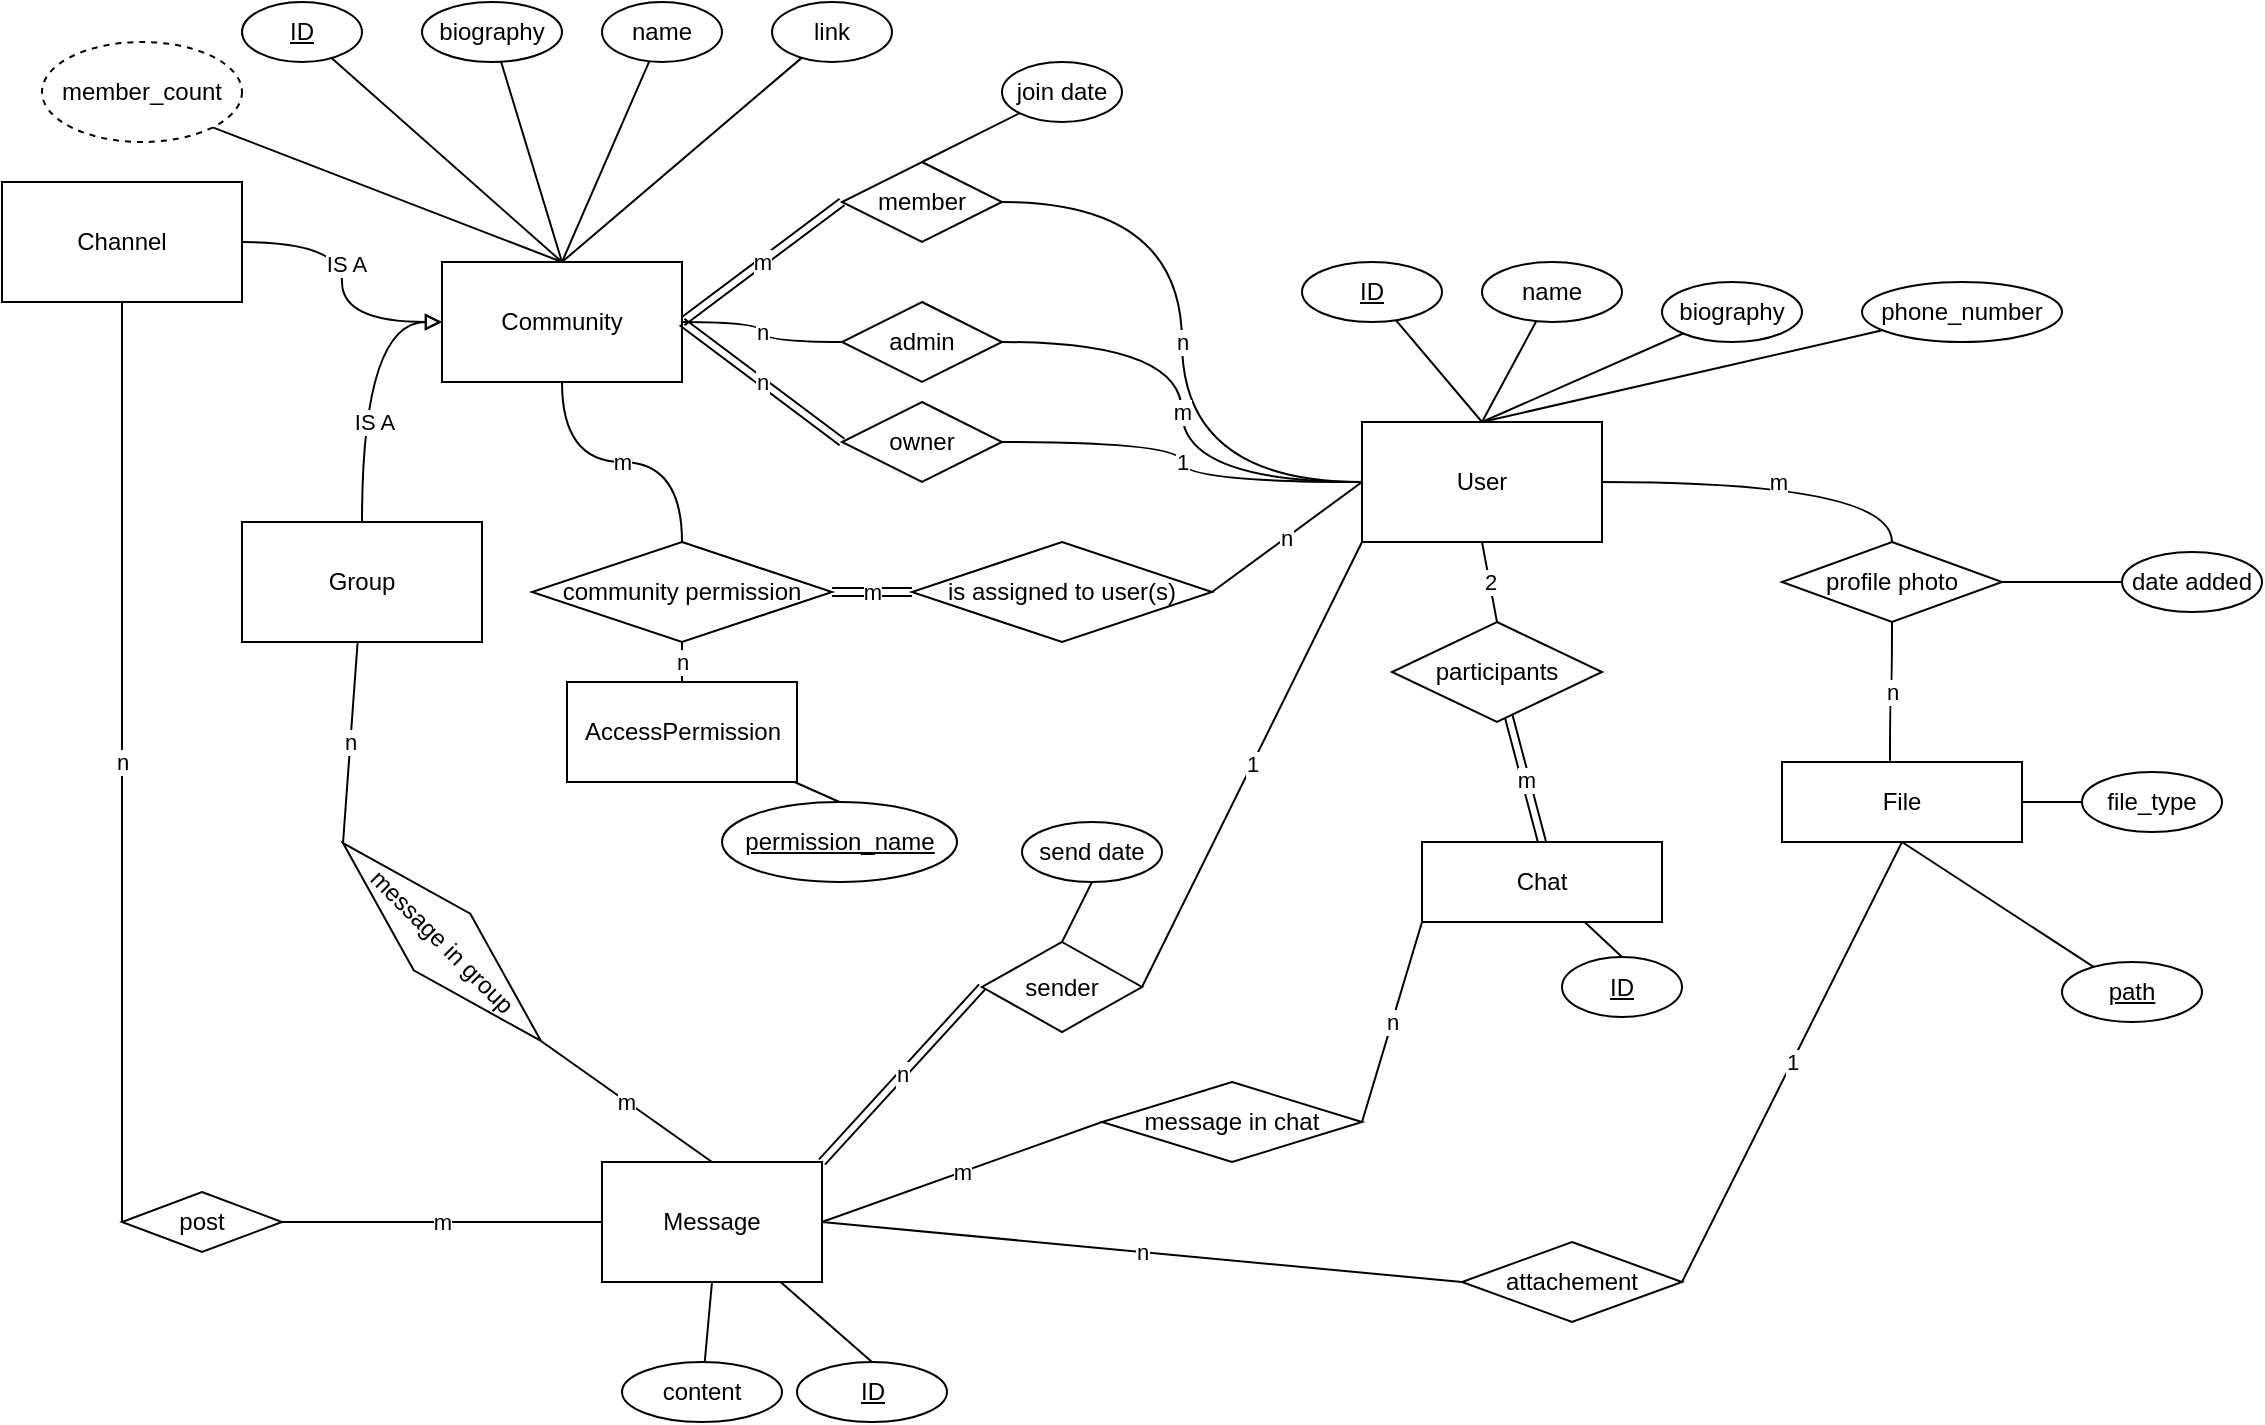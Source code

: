 <mxfile version="14.0.1" type="github">
  <diagram id="_lCL3VRd95EIsPDW1RLc" name="Page-1">
    <mxGraphModel dx="870" dy="623" grid="1" gridSize="10" guides="1" tooltips="1" connect="1" arrows="1" fold="1" page="1" pageScale="1" pageWidth="1169" pageHeight="1654" math="0" shadow="0">
      <root>
        <mxCell id="0" />
        <mxCell id="1" parent="0" />
        <mxCell id="Ea_ISK7L3w87K4YirpPS-17" style="edgeStyle=orthogonalEdgeStyle;curved=1;rounded=0;orthogonalLoop=1;jettySize=auto;html=1;exitX=0.5;exitY=0;exitDx=0;exitDy=0;startArrow=none;startFill=0;endArrow=block;endFill=0;strokeColor=#000000;entryX=0;entryY=0.5;entryDx=0;entryDy=0;entryPerimeter=0;" edge="1" parent="1" source="RYO13VKIk0pGTePvBSoM-2" target="Ea_ISK7L3w87K4YirpPS-15">
          <mxGeometry relative="1" as="geometry">
            <mxPoint x="200" y="150" as="targetPoint" />
          </mxGeometry>
        </mxCell>
        <mxCell id="Ea_ISK7L3w87K4YirpPS-19" value="IS A" style="edgeLabel;html=1;align=center;verticalAlign=middle;resizable=0;points=[];" vertex="1" connectable="0" parent="Ea_ISK7L3w87K4YirpPS-17">
          <mxGeometry x="-0.28" y="-6" relative="1" as="geometry">
            <mxPoint as="offset" />
          </mxGeometry>
        </mxCell>
        <mxCell id="Ea_ISK7L3w87K4YirpPS-93" value="n" style="edgeStyle=none;orthogonalLoop=1;jettySize=auto;html=1;entryX=0;entryY=0.5;entryDx=0;entryDy=0;startArrow=none;startFill=0;endArrow=none;endFill=0;strokeColor=#000000;" edge="1" parent="1" source="RYO13VKIk0pGTePvBSoM-2" target="Ea_ISK7L3w87K4YirpPS-91">
          <mxGeometry relative="1" as="geometry" />
        </mxCell>
        <mxCell id="RYO13VKIk0pGTePvBSoM-2" value="Group" style="rounded=0;whiteSpace=wrap;html=1;" parent="1" vertex="1">
          <mxGeometry x="130" y="270" width="120" height="60" as="geometry" />
        </mxCell>
        <mxCell id="Ea_ISK7L3w87K4YirpPS-22" value="n" style="edgeStyle=orthogonalEdgeStyle;curved=1;orthogonalLoop=1;jettySize=auto;html=1;exitX=0;exitY=0.5;exitDx=0;exitDy=0;entryX=1;entryY=0.5;entryDx=0;entryDy=0;startArrow=none;startFill=0;endArrow=none;endFill=0;strokeColor=#000000;" edge="1" parent="1" source="RYO13VKIk0pGTePvBSoM-3" target="Ea_ISK7L3w87K4YirpPS-20">
          <mxGeometry relative="1" as="geometry" />
        </mxCell>
        <mxCell id="Ea_ISK7L3w87K4YirpPS-24" value="m" style="edgeStyle=orthogonalEdgeStyle;curved=1;orthogonalLoop=1;jettySize=auto;html=1;exitX=0;exitY=0.5;exitDx=0;exitDy=0;entryX=1;entryY=0.5;entryDx=0;entryDy=0;startArrow=none;startFill=0;endArrow=none;endFill=0;strokeColor=#000000;" edge="1" parent="1" source="RYO13VKIk0pGTePvBSoM-3" target="Ea_ISK7L3w87K4YirpPS-23">
          <mxGeometry relative="1" as="geometry" />
        </mxCell>
        <mxCell id="Ea_ISK7L3w87K4YirpPS-42" value="m" style="edgeStyle=orthogonalEdgeStyle;curved=1;orthogonalLoop=1;jettySize=auto;html=1;entryX=0.5;entryY=0;entryDx=0;entryDy=0;startArrow=none;startFill=0;endArrow=none;endFill=0;strokeColor=#000000;" edge="1" parent="1" source="RYO13VKIk0pGTePvBSoM-3" target="Ea_ISK7L3w87K4YirpPS-41">
          <mxGeometry relative="1" as="geometry" />
        </mxCell>
        <mxCell id="Ea_ISK7L3w87K4YirpPS-76" value="1" style="edgeStyle=none;orthogonalLoop=1;jettySize=auto;html=1;exitX=0;exitY=1;exitDx=0;exitDy=0;entryX=1;entryY=0.5;entryDx=0;entryDy=0;startArrow=none;startFill=0;endArrow=none;endFill=0;strokeColor=#000000;" edge="1" parent="1" source="RYO13VKIk0pGTePvBSoM-3" target="Ea_ISK7L3w87K4YirpPS-73">
          <mxGeometry relative="1" as="geometry" />
        </mxCell>
        <mxCell id="RYO13VKIk0pGTePvBSoM-3" value="User" style="rounded=0;whiteSpace=wrap;html=1;" parent="1" vertex="1">
          <mxGeometry x="690" y="220" width="120" height="60" as="geometry" />
        </mxCell>
        <mxCell id="Ea_ISK7L3w87K4YirpPS-81" style="edgeStyle=none;orthogonalLoop=1;jettySize=auto;html=1;entryX=0.5;entryY=0;entryDx=0;entryDy=0;startArrow=none;startFill=0;endArrow=none;endFill=0;strokeColor=#000000;" edge="1" parent="1" source="RYO13VKIk0pGTePvBSoM-4" target="Ea_ISK7L3w87K4YirpPS-80">
          <mxGeometry relative="1" as="geometry" />
        </mxCell>
        <mxCell id="Ea_ISK7L3w87K4YirpPS-87" value="n" style="edgeStyle=none;orthogonalLoop=1;jettySize=auto;html=1;exitX=1;exitY=0.5;exitDx=0;exitDy=0;entryX=0;entryY=0.5;entryDx=0;entryDy=0;startArrow=none;startFill=0;endArrow=none;endFill=0;strokeColor=#000000;" edge="1" parent="1" source="RYO13VKIk0pGTePvBSoM-4" target="Ea_ISK7L3w87K4YirpPS-85">
          <mxGeometry relative="1" as="geometry" />
        </mxCell>
        <mxCell id="RYO13VKIk0pGTePvBSoM-4" value="Message" style="rounded=0;whiteSpace=wrap;html=1;" parent="1" vertex="1">
          <mxGeometry x="310" y="590" width="110" height="60" as="geometry" />
        </mxCell>
        <mxCell id="Ea_ISK7L3w87K4YirpPS-65" style="edgeStyle=none;orthogonalLoop=1;jettySize=auto;html=1;entryX=0.5;entryY=0;entryDx=0;entryDy=0;startArrow=none;startFill=0;endArrow=none;endFill=0;strokeColor=#000000;" edge="1" parent="1" source="RYO13VKIk0pGTePvBSoM-5" target="Ea_ISK7L3w87K4YirpPS-64">
          <mxGeometry relative="1" as="geometry" />
        </mxCell>
        <mxCell id="RYO13VKIk0pGTePvBSoM-5" value="AccessPermission" style="rounded=0;whiteSpace=wrap;html=1;" parent="1" vertex="1">
          <mxGeometry x="292.5" y="350" width="115" height="50" as="geometry" />
        </mxCell>
        <mxCell id="Ea_ISK7L3w87K4YirpPS-47" style="edgeStyle=orthogonalEdgeStyle;curved=1;orthogonalLoop=1;jettySize=auto;html=1;entryX=0;entryY=0.5;entryDx=0;entryDy=0;startArrow=none;startFill=0;endArrow=none;endFill=0;strokeColor=#000000;" edge="1" parent="1" source="RYO13VKIk0pGTePvBSoM-6" target="Ea_ISK7L3w87K4YirpPS-46">
          <mxGeometry relative="1" as="geometry" />
        </mxCell>
        <mxCell id="Ea_ISK7L3w87K4YirpPS-86" value="1" style="orthogonalLoop=1;jettySize=auto;html=1;exitX=0.5;exitY=1;exitDx=0;exitDy=0;entryX=1;entryY=0.5;entryDx=0;entryDy=0;startArrow=none;startFill=0;endArrow=none;endFill=0;strokeColor=#000000;" edge="1" parent="1" source="RYO13VKIk0pGTePvBSoM-6" target="Ea_ISK7L3w87K4YirpPS-85">
          <mxGeometry relative="1" as="geometry" />
        </mxCell>
        <mxCell id="RYO13VKIk0pGTePvBSoM-6" value="File" style="rounded=0;whiteSpace=wrap;html=1;" parent="1" vertex="1">
          <mxGeometry x="900" y="390" width="120" height="40" as="geometry" />
        </mxCell>
        <mxCell id="Ea_ISK7L3w87K4YirpPS-16" style="edgeStyle=orthogonalEdgeStyle;curved=1;rounded=0;orthogonalLoop=1;jettySize=auto;html=1;entryX=0;entryY=0.5;entryDx=0;entryDy=0;startArrow=none;startFill=0;endArrow=block;endFill=0;strokeColor=#000000;" edge="1" parent="1" source="Ea_ISK7L3w87K4YirpPS-1" target="Ea_ISK7L3w87K4YirpPS-15">
          <mxGeometry relative="1" as="geometry" />
        </mxCell>
        <mxCell id="Ea_ISK7L3w87K4YirpPS-18" value="IS A" style="edgeLabel;html=1;align=center;verticalAlign=middle;resizable=0;points=[];" vertex="1" connectable="0" parent="Ea_ISK7L3w87K4YirpPS-16">
          <mxGeometry x="-0.138" y="2" relative="1" as="geometry">
            <mxPoint as="offset" />
          </mxGeometry>
        </mxCell>
        <mxCell id="Ea_ISK7L3w87K4YirpPS-90" value="n" style="edgeStyle=none;orthogonalLoop=1;jettySize=auto;html=1;exitX=0.5;exitY=1;exitDx=0;exitDy=0;entryX=0;entryY=0.5;entryDx=0;entryDy=0;startArrow=none;startFill=0;endArrow=none;endFill=0;strokeColor=#000000;" edge="1" parent="1" source="Ea_ISK7L3w87K4YirpPS-1" target="Ea_ISK7L3w87K4YirpPS-88">
          <mxGeometry relative="1" as="geometry" />
        </mxCell>
        <mxCell id="Ea_ISK7L3w87K4YirpPS-1" value="Channel" style="rounded=0;whiteSpace=wrap;html=1;" vertex="1" parent="1">
          <mxGeometry x="10" y="100" width="120" height="60" as="geometry" />
        </mxCell>
        <mxCell id="Ea_ISK7L3w87K4YirpPS-63" style="edgeStyle=none;orthogonalLoop=1;jettySize=auto;html=1;entryX=0.5;entryY=0;entryDx=0;entryDy=0;startArrow=none;startFill=0;endArrow=none;endFill=0;strokeColor=#000000;" edge="1" parent="1" source="Ea_ISK7L3w87K4YirpPS-2" target="Ea_ISK7L3w87K4YirpPS-62">
          <mxGeometry relative="1" as="geometry" />
        </mxCell>
        <mxCell id="Ea_ISK7L3w87K4YirpPS-96" value="n" style="edgeStyle=none;orthogonalLoop=1;jettySize=auto;html=1;exitX=0;exitY=1;exitDx=0;exitDy=0;entryX=1;entryY=0.5;entryDx=0;entryDy=0;startArrow=none;startFill=0;endArrow=none;endFill=0;strokeColor=#000000;" edge="1" parent="1" source="Ea_ISK7L3w87K4YirpPS-2" target="Ea_ISK7L3w87K4YirpPS-95">
          <mxGeometry relative="1" as="geometry" />
        </mxCell>
        <mxCell id="Ea_ISK7L3w87K4YirpPS-2" value="Chat" style="rounded=0;whiteSpace=wrap;html=1;" vertex="1" parent="1">
          <mxGeometry x="720" y="430" width="120" height="40" as="geometry" />
        </mxCell>
        <mxCell id="Ea_ISK7L3w87K4YirpPS-48" style="orthogonalLoop=1;jettySize=auto;html=1;entryX=0.5;entryY=0;entryDx=0;entryDy=0;startArrow=none;startFill=0;endArrow=none;endFill=0;strokeColor=#000000;" edge="1" parent="1" source="Ea_ISK7L3w87K4YirpPS-3" target="Ea_ISK7L3w87K4YirpPS-15">
          <mxGeometry relative="1" as="geometry" />
        </mxCell>
        <mxCell id="Ea_ISK7L3w87K4YirpPS-3" value="&lt;u&gt;ID&lt;/u&gt;" style="ellipse;whiteSpace=wrap;html=1;" vertex="1" parent="1">
          <mxGeometry x="130" y="10" width="60" height="30" as="geometry" />
        </mxCell>
        <mxCell id="Ea_ISK7L3w87K4YirpPS-50" style="edgeStyle=none;orthogonalLoop=1;jettySize=auto;html=1;startArrow=none;startFill=0;endArrow=none;endFill=0;strokeColor=#000000;" edge="1" parent="1" source="Ea_ISK7L3w87K4YirpPS-4">
          <mxGeometry relative="1" as="geometry">
            <mxPoint x="290" y="140" as="targetPoint" />
          </mxGeometry>
        </mxCell>
        <mxCell id="Ea_ISK7L3w87K4YirpPS-4" value="name" style="ellipse;whiteSpace=wrap;html=1;" vertex="1" parent="1">
          <mxGeometry x="310" y="10" width="60" height="30" as="geometry" />
        </mxCell>
        <mxCell id="Ea_ISK7L3w87K4YirpPS-49" style="edgeStyle=none;orthogonalLoop=1;jettySize=auto;html=1;entryX=0.5;entryY=0;entryDx=0;entryDy=0;startArrow=none;startFill=0;endArrow=none;endFill=0;strokeColor=#000000;" edge="1" parent="1" source="Ea_ISK7L3w87K4YirpPS-5" target="Ea_ISK7L3w87K4YirpPS-15">
          <mxGeometry relative="1" as="geometry" />
        </mxCell>
        <mxCell id="Ea_ISK7L3w87K4YirpPS-5" value="biography" style="ellipse;whiteSpace=wrap;html=1;" vertex="1" parent="1">
          <mxGeometry x="220" y="10" width="70" height="30" as="geometry" />
        </mxCell>
        <mxCell id="Ea_ISK7L3w87K4YirpPS-51" style="edgeStyle=none;orthogonalLoop=1;jettySize=auto;html=1;entryX=0.5;entryY=0;entryDx=0;entryDy=0;startArrow=none;startFill=0;endArrow=none;endFill=0;strokeColor=#000000;" edge="1" parent="1" source="Ea_ISK7L3w87K4YirpPS-6" target="Ea_ISK7L3w87K4YirpPS-15">
          <mxGeometry relative="1" as="geometry" />
        </mxCell>
        <mxCell id="Ea_ISK7L3w87K4YirpPS-6" value="link" style="ellipse;whiteSpace=wrap;html=1;" vertex="1" parent="1">
          <mxGeometry x="395" y="10" width="60" height="30" as="geometry" />
        </mxCell>
        <mxCell id="Ea_ISK7L3w87K4YirpPS-21" value="m" style="orthogonalLoop=1;jettySize=auto;html=1;exitX=1;exitY=0.5;exitDx=0;exitDy=0;entryX=0;entryY=0.5;entryDx=0;entryDy=0;startArrow=none;startFill=0;endArrow=none;endFill=0;strokeColor=#000000;shape=link;" edge="1" parent="1" source="Ea_ISK7L3w87K4YirpPS-15" target="Ea_ISK7L3w87K4YirpPS-20">
          <mxGeometry relative="1" as="geometry" />
        </mxCell>
        <mxCell id="Ea_ISK7L3w87K4YirpPS-15" value="Community" style="rounded=0;whiteSpace=wrap;html=1;" vertex="1" parent="1">
          <mxGeometry x="230" y="140" width="120" height="60" as="geometry" />
        </mxCell>
        <mxCell id="Ea_ISK7L3w87K4YirpPS-20" value="member" style="rhombus;whiteSpace=wrap;html=1;" vertex="1" parent="1">
          <mxGeometry x="430" y="90" width="80" height="40" as="geometry" />
        </mxCell>
        <mxCell id="Ea_ISK7L3w87K4YirpPS-25" value="n" style="edgeStyle=orthogonalEdgeStyle;curved=1;orthogonalLoop=1;jettySize=auto;html=1;exitX=0;exitY=0.5;exitDx=0;exitDy=0;entryX=1;entryY=0.5;entryDx=0;entryDy=0;startArrow=none;startFill=0;endArrow=none;endFill=0;strokeColor=#000000;" edge="1" parent="1" source="Ea_ISK7L3w87K4YirpPS-23" target="Ea_ISK7L3w87K4YirpPS-15">
          <mxGeometry relative="1" as="geometry" />
        </mxCell>
        <mxCell id="Ea_ISK7L3w87K4YirpPS-23" value="admin" style="rhombus;whiteSpace=wrap;html=1;" vertex="1" parent="1">
          <mxGeometry x="430" y="160" width="80" height="40" as="geometry" />
        </mxCell>
        <mxCell id="Ea_ISK7L3w87K4YirpPS-29" value="m" style="edgeStyle=orthogonalEdgeStyle;curved=1;orthogonalLoop=1;jettySize=auto;html=1;entryX=0.5;entryY=1;entryDx=0;entryDy=0;startArrow=none;startFill=0;endArrow=none;endFill=0;strokeColor=#000000;" edge="1" parent="1" source="Ea_ISK7L3w87K4YirpPS-28" target="Ea_ISK7L3w87K4YirpPS-15">
          <mxGeometry relative="1" as="geometry" />
        </mxCell>
        <mxCell id="Ea_ISK7L3w87K4YirpPS-30" value="n" style="edgeStyle=orthogonalEdgeStyle;curved=1;orthogonalLoop=1;jettySize=auto;html=1;exitX=0.5;exitY=1;exitDx=0;exitDy=0;entryX=0.5;entryY=0;entryDx=0;entryDy=0;startArrow=none;startFill=0;endArrow=none;endFill=0;strokeColor=#000000;" edge="1" parent="1" source="Ea_ISK7L3w87K4YirpPS-28" target="RYO13VKIk0pGTePvBSoM-5">
          <mxGeometry relative="1" as="geometry" />
        </mxCell>
        <mxCell id="Ea_ISK7L3w87K4YirpPS-28" value="community permission" style="rhombus;whiteSpace=wrap;html=1;" vertex="1" parent="1">
          <mxGeometry x="275" y="280" width="150" height="50" as="geometry" />
        </mxCell>
        <mxCell id="Ea_ISK7L3w87K4YirpPS-66" value="n" style="edgeStyle=none;orthogonalLoop=1;jettySize=auto;html=1;exitX=1;exitY=0.5;exitDx=0;exitDy=0;entryX=0;entryY=0.5;entryDx=0;entryDy=0;startArrow=none;startFill=0;endArrow=none;endFill=0;strokeColor=#000000;" edge="1" parent="1" source="Ea_ISK7L3w87K4YirpPS-33" target="RYO13VKIk0pGTePvBSoM-3">
          <mxGeometry relative="1" as="geometry" />
        </mxCell>
        <mxCell id="Ea_ISK7L3w87K4YirpPS-68" value="m" style="edgeStyle=none;orthogonalLoop=1;jettySize=auto;html=1;exitX=0;exitY=0.5;exitDx=0;exitDy=0;entryX=1;entryY=0.5;entryDx=0;entryDy=0;startArrow=none;startFill=0;endArrow=none;endFill=0;strokeColor=#000000;shape=link;" edge="1" parent="1" source="Ea_ISK7L3w87K4YirpPS-33" target="Ea_ISK7L3w87K4YirpPS-28">
          <mxGeometry relative="1" as="geometry" />
        </mxCell>
        <mxCell id="Ea_ISK7L3w87K4YirpPS-33" value="is assigned to user(s)" style="rhombus;whiteSpace=wrap;html=1;" vertex="1" parent="1">
          <mxGeometry x="465" y="280" width="150" height="50" as="geometry" />
        </mxCell>
        <mxCell id="Ea_ISK7L3w87K4YirpPS-52" style="edgeStyle=none;orthogonalLoop=1;jettySize=auto;html=1;entryX=0.5;entryY=0;entryDx=0;entryDy=0;startArrow=none;startFill=0;endArrow=none;endFill=0;strokeColor=#000000;" edge="1" parent="1" source="Ea_ISK7L3w87K4YirpPS-37" target="RYO13VKIk0pGTePvBSoM-3">
          <mxGeometry relative="1" as="geometry" />
        </mxCell>
        <mxCell id="Ea_ISK7L3w87K4YirpPS-37" value="&lt;u&gt;ID&lt;/u&gt;" style="ellipse;whiteSpace=wrap;html=1;" vertex="1" parent="1">
          <mxGeometry x="660" y="140" width="70" height="30" as="geometry" />
        </mxCell>
        <mxCell id="Ea_ISK7L3w87K4YirpPS-54" style="edgeStyle=none;orthogonalLoop=1;jettySize=auto;html=1;entryX=0.5;entryY=0;entryDx=0;entryDy=0;startArrow=none;startFill=0;endArrow=none;endFill=0;strokeColor=#000000;" edge="1" parent="1" source="Ea_ISK7L3w87K4YirpPS-38" target="RYO13VKIk0pGTePvBSoM-3">
          <mxGeometry relative="1" as="geometry" />
        </mxCell>
        <mxCell id="Ea_ISK7L3w87K4YirpPS-38" value="biography" style="ellipse;whiteSpace=wrap;html=1;" vertex="1" parent="1">
          <mxGeometry x="840" y="150" width="70" height="30" as="geometry" />
        </mxCell>
        <mxCell id="Ea_ISK7L3w87K4YirpPS-53" style="edgeStyle=none;orthogonalLoop=1;jettySize=auto;html=1;startArrow=none;startFill=0;endArrow=none;endFill=0;strokeColor=#000000;" edge="1" parent="1" source="Ea_ISK7L3w87K4YirpPS-39">
          <mxGeometry relative="1" as="geometry">
            <mxPoint x="750" y="220" as="targetPoint" />
          </mxGeometry>
        </mxCell>
        <mxCell id="Ea_ISK7L3w87K4YirpPS-39" value="name" style="ellipse;whiteSpace=wrap;html=1;" vertex="1" parent="1">
          <mxGeometry x="750" y="140" width="70" height="30" as="geometry" />
        </mxCell>
        <mxCell id="Ea_ISK7L3w87K4YirpPS-55" style="edgeStyle=none;orthogonalLoop=1;jettySize=auto;html=1;startArrow=none;startFill=0;endArrow=none;endFill=0;strokeColor=#000000;" edge="1" parent="1" source="Ea_ISK7L3w87K4YirpPS-40">
          <mxGeometry relative="1" as="geometry">
            <mxPoint x="750" y="220" as="targetPoint" />
          </mxGeometry>
        </mxCell>
        <mxCell id="Ea_ISK7L3w87K4YirpPS-40" value="phone_number" style="ellipse;whiteSpace=wrap;html=1;" vertex="1" parent="1">
          <mxGeometry x="940" y="150" width="100" height="30" as="geometry" />
        </mxCell>
        <mxCell id="Ea_ISK7L3w87K4YirpPS-43" value="n" style="edgeStyle=orthogonalEdgeStyle;curved=1;orthogonalLoop=1;jettySize=auto;html=1;exitX=0.5;exitY=1;exitDx=0;exitDy=0;entryX=0.45;entryY=-0.017;entryDx=0;entryDy=0;entryPerimeter=0;startArrow=none;startFill=0;endArrow=none;endFill=0;strokeColor=#000000;" edge="1" parent="1" source="Ea_ISK7L3w87K4YirpPS-41" target="RYO13VKIk0pGTePvBSoM-6">
          <mxGeometry relative="1" as="geometry" />
        </mxCell>
        <mxCell id="Ea_ISK7L3w87K4YirpPS-45" style="edgeStyle=orthogonalEdgeStyle;curved=1;orthogonalLoop=1;jettySize=auto;html=1;entryX=0;entryY=0.5;entryDx=0;entryDy=0;startArrow=none;startFill=0;endArrow=none;endFill=0;strokeColor=#000000;" edge="1" parent="1" source="Ea_ISK7L3w87K4YirpPS-41" target="Ea_ISK7L3w87K4YirpPS-44">
          <mxGeometry relative="1" as="geometry" />
        </mxCell>
        <mxCell id="Ea_ISK7L3w87K4YirpPS-41" value="profile photo" style="rhombus;whiteSpace=wrap;html=1;" vertex="1" parent="1">
          <mxGeometry x="900" y="280" width="110" height="40" as="geometry" />
        </mxCell>
        <mxCell id="Ea_ISK7L3w87K4YirpPS-44" value="date added" style="ellipse;whiteSpace=wrap;html=1;" vertex="1" parent="1">
          <mxGeometry x="1070" y="285" width="70" height="30" as="geometry" />
        </mxCell>
        <mxCell id="Ea_ISK7L3w87K4YirpPS-46" value="file_type" style="ellipse;whiteSpace=wrap;html=1;" vertex="1" parent="1">
          <mxGeometry x="1050" y="395" width="70" height="30" as="geometry" />
        </mxCell>
        <mxCell id="Ea_ISK7L3w87K4YirpPS-58" style="edgeStyle=none;orthogonalLoop=1;jettySize=auto;html=1;entryX=0.5;entryY=1;entryDx=0;entryDy=0;startArrow=none;startFill=0;endArrow=none;endFill=0;strokeColor=#000000;" edge="1" parent="1" source="Ea_ISK7L3w87K4YirpPS-57" target="RYO13VKIk0pGTePvBSoM-6">
          <mxGeometry relative="1" as="geometry" />
        </mxCell>
        <mxCell id="Ea_ISK7L3w87K4YirpPS-57" value="&lt;u&gt;path&lt;/u&gt;" style="ellipse;whiteSpace=wrap;html=1;" vertex="1" parent="1">
          <mxGeometry x="1040" y="490" width="70" height="30" as="geometry" />
        </mxCell>
        <mxCell id="Ea_ISK7L3w87K4YirpPS-60" value="m" style="edgeStyle=none;orthogonalLoop=1;jettySize=auto;html=1;entryX=0.5;entryY=0;entryDx=0;entryDy=0;startArrow=none;startFill=0;endArrow=none;endFill=0;strokeColor=#000000;shape=link;" edge="1" parent="1" source="Ea_ISK7L3w87K4YirpPS-59" target="Ea_ISK7L3w87K4YirpPS-2">
          <mxGeometry relative="1" as="geometry" />
        </mxCell>
        <mxCell id="Ea_ISK7L3w87K4YirpPS-61" value="2" style="edgeStyle=none;orthogonalLoop=1;jettySize=auto;html=1;entryX=0.5;entryY=1;entryDx=0;entryDy=0;startArrow=none;startFill=0;endArrow=none;endFill=0;strokeColor=#000000;exitX=0.5;exitY=0;exitDx=0;exitDy=0;" edge="1" parent="1" source="Ea_ISK7L3w87K4YirpPS-59" target="RYO13VKIk0pGTePvBSoM-3">
          <mxGeometry relative="1" as="geometry" />
        </mxCell>
        <mxCell id="Ea_ISK7L3w87K4YirpPS-59" value="participants" style="rhombus;whiteSpace=wrap;html=1;" vertex="1" parent="1">
          <mxGeometry x="705" y="320" width="105" height="50" as="geometry" />
        </mxCell>
        <mxCell id="Ea_ISK7L3w87K4YirpPS-62" value="&lt;u&gt;ID&lt;/u&gt;" style="ellipse;whiteSpace=wrap;html=1;" vertex="1" parent="1">
          <mxGeometry x="790" y="487.5" width="60" height="30" as="geometry" />
        </mxCell>
        <mxCell id="Ea_ISK7L3w87K4YirpPS-64" value="&lt;u&gt;permission_name&lt;/u&gt;" style="ellipse;whiteSpace=wrap;html=1;" vertex="1" parent="1">
          <mxGeometry x="370" y="410" width="117.5" height="40" as="geometry" />
        </mxCell>
        <mxCell id="Ea_ISK7L3w87K4YirpPS-70" style="edgeStyle=none;orthogonalLoop=1;jettySize=auto;html=1;entryX=0.5;entryY=0;entryDx=0;entryDy=0;startArrow=none;startFill=0;endArrow=none;endFill=0;strokeColor=#000000;" edge="1" parent="1" source="Ea_ISK7L3w87K4YirpPS-69" target="Ea_ISK7L3w87K4YirpPS-20">
          <mxGeometry relative="1" as="geometry" />
        </mxCell>
        <mxCell id="Ea_ISK7L3w87K4YirpPS-69" value="join date" style="ellipse;whiteSpace=wrap;html=1;" vertex="1" parent="1">
          <mxGeometry x="510" y="40" width="60" height="30" as="geometry" />
        </mxCell>
        <mxCell id="Ea_ISK7L3w87K4YirpPS-77" value="n" style="edgeStyle=none;orthogonalLoop=1;jettySize=auto;html=1;exitX=0;exitY=0.5;exitDx=0;exitDy=0;entryX=1;entryY=0;entryDx=0;entryDy=0;startArrow=none;startFill=0;endArrow=none;endFill=0;strokeColor=#000000;shape=link;" edge="1" parent="1" source="Ea_ISK7L3w87K4YirpPS-73" target="RYO13VKIk0pGTePvBSoM-4">
          <mxGeometry relative="1" as="geometry" />
        </mxCell>
        <mxCell id="Ea_ISK7L3w87K4YirpPS-73" value="sender" style="rhombus;whiteSpace=wrap;html=1;" vertex="1" parent="1">
          <mxGeometry x="500" y="480" width="80" height="45" as="geometry" />
        </mxCell>
        <mxCell id="Ea_ISK7L3w87K4YirpPS-94" style="edgeStyle=none;orthogonalLoop=1;jettySize=auto;html=1;exitX=0.5;exitY=1;exitDx=0;exitDy=0;entryX=0.5;entryY=0;entryDx=0;entryDy=0;startArrow=none;startFill=0;endArrow=none;endFill=0;strokeColor=#000000;" edge="1" parent="1" source="Ea_ISK7L3w87K4YirpPS-78" target="Ea_ISK7L3w87K4YirpPS-73">
          <mxGeometry relative="1" as="geometry" />
        </mxCell>
        <mxCell id="Ea_ISK7L3w87K4YirpPS-78" value="send date" style="ellipse;whiteSpace=wrap;html=1;" vertex="1" parent="1">
          <mxGeometry x="520" y="420" width="70" height="30" as="geometry" />
        </mxCell>
        <mxCell id="Ea_ISK7L3w87K4YirpPS-80" value="&lt;u&gt;ID&lt;/u&gt;" style="ellipse;whiteSpace=wrap;html=1;" vertex="1" parent="1">
          <mxGeometry x="407.5" y="690" width="75" height="30" as="geometry" />
        </mxCell>
        <mxCell id="Ea_ISK7L3w87K4YirpPS-83" style="edgeStyle=none;orthogonalLoop=1;jettySize=auto;html=1;entryX=0.5;entryY=1;entryDx=0;entryDy=0;startArrow=none;startFill=0;endArrow=none;endFill=0;strokeColor=#000000;" edge="1" parent="1" source="Ea_ISK7L3w87K4YirpPS-82" target="RYO13VKIk0pGTePvBSoM-4">
          <mxGeometry relative="1" as="geometry" />
        </mxCell>
        <mxCell id="Ea_ISK7L3w87K4YirpPS-82" value="content" style="ellipse;whiteSpace=wrap;html=1;" vertex="1" parent="1">
          <mxGeometry x="320" y="690" width="80" height="30" as="geometry" />
        </mxCell>
        <mxCell id="Ea_ISK7L3w87K4YirpPS-85" value="attachement" style="rhombus;whiteSpace=wrap;html=1;" vertex="1" parent="1">
          <mxGeometry x="740" y="630" width="110" height="40" as="geometry" />
        </mxCell>
        <mxCell id="Ea_ISK7L3w87K4YirpPS-89" value="m" style="edgeStyle=none;orthogonalLoop=1;jettySize=auto;html=1;entryX=0;entryY=0.5;entryDx=0;entryDy=0;startArrow=none;startFill=0;endArrow=none;endFill=0;strokeColor=#000000;" edge="1" parent="1" source="Ea_ISK7L3w87K4YirpPS-88" target="RYO13VKIk0pGTePvBSoM-4">
          <mxGeometry relative="1" as="geometry" />
        </mxCell>
        <mxCell id="Ea_ISK7L3w87K4YirpPS-88" value="post" style="rhombus;whiteSpace=wrap;html=1;" vertex="1" parent="1">
          <mxGeometry x="70" y="605" width="80" height="30" as="geometry" />
        </mxCell>
        <mxCell id="Ea_ISK7L3w87K4YirpPS-92" value="m" style="orthogonalLoop=1;jettySize=auto;html=1;exitX=1;exitY=0.5;exitDx=0;exitDy=0;startArrow=none;startFill=0;endArrow=none;endFill=0;strokeColor=#000000;entryX=0.5;entryY=0;entryDx=0;entryDy=0;" edge="1" parent="1" source="Ea_ISK7L3w87K4YirpPS-91" target="RYO13VKIk0pGTePvBSoM-4">
          <mxGeometry relative="1" as="geometry">
            <mxPoint x="350" y="540" as="targetPoint" />
          </mxGeometry>
        </mxCell>
        <mxCell id="Ea_ISK7L3w87K4YirpPS-91" value="message in group" style="rhombus;whiteSpace=wrap;html=1;rotation=45;" vertex="1" parent="1">
          <mxGeometry x="160" y="460" width="140" height="40" as="geometry" />
        </mxCell>
        <mxCell id="Ea_ISK7L3w87K4YirpPS-97" value="m" style="edgeStyle=none;orthogonalLoop=1;jettySize=auto;html=1;exitX=0;exitY=0.5;exitDx=0;exitDy=0;entryX=1;entryY=0.5;entryDx=0;entryDy=0;startArrow=none;startFill=0;endArrow=none;endFill=0;strokeColor=#000000;" edge="1" parent="1" source="Ea_ISK7L3w87K4YirpPS-95" target="RYO13VKIk0pGTePvBSoM-4">
          <mxGeometry relative="1" as="geometry" />
        </mxCell>
        <mxCell id="Ea_ISK7L3w87K4YirpPS-95" value="message in chat" style="rhombus;whiteSpace=wrap;html=1;" vertex="1" parent="1">
          <mxGeometry x="560" y="550" width="130" height="40" as="geometry" />
        </mxCell>
        <mxCell id="Ea_ISK7L3w87K4YirpPS-100" style="edgeStyle=none;orthogonalLoop=1;jettySize=auto;html=1;exitX=1;exitY=1;exitDx=0;exitDy=0;startArrow=none;startFill=0;endArrow=none;endFill=0;strokeColor=#000000;" edge="1" parent="1" source="Ea_ISK7L3w87K4YirpPS-99">
          <mxGeometry relative="1" as="geometry">
            <mxPoint x="290" y="140" as="targetPoint" />
          </mxGeometry>
        </mxCell>
        <mxCell id="Ea_ISK7L3w87K4YirpPS-99" value="member_count" style="ellipse;whiteSpace=wrap;html=1;dashed=1;" vertex="1" parent="1">
          <mxGeometry x="30" y="30" width="100" height="50" as="geometry" />
        </mxCell>
        <mxCell id="Ea_ISK7L3w87K4YirpPS-103" value="1" style="edgeStyle=orthogonalEdgeStyle;orthogonalLoop=1;jettySize=auto;html=1;entryX=0;entryY=0.5;entryDx=0;entryDy=0;startArrow=none;startFill=0;endArrow=none;endFill=0;strokeColor=#000000;curved=1;" edge="1" parent="1" source="Ea_ISK7L3w87K4YirpPS-101" target="RYO13VKIk0pGTePvBSoM-3">
          <mxGeometry relative="1" as="geometry" />
        </mxCell>
        <mxCell id="Ea_ISK7L3w87K4YirpPS-104" value="n" style="orthogonalLoop=1;jettySize=auto;html=1;exitX=0;exitY=0.5;exitDx=0;exitDy=0;entryX=1;entryY=0.5;entryDx=0;entryDy=0;startArrow=none;startFill=0;endArrow=none;endFill=0;strokeColor=#000000;shape=link;" edge="1" parent="1" source="Ea_ISK7L3w87K4YirpPS-101" target="Ea_ISK7L3w87K4YirpPS-15">
          <mxGeometry relative="1" as="geometry" />
        </mxCell>
        <mxCell id="Ea_ISK7L3w87K4YirpPS-101" value="owner" style="rhombus;whiteSpace=wrap;html=1;" vertex="1" parent="1">
          <mxGeometry x="430" y="210" width="80" height="40" as="geometry" />
        </mxCell>
      </root>
    </mxGraphModel>
  </diagram>
</mxfile>
